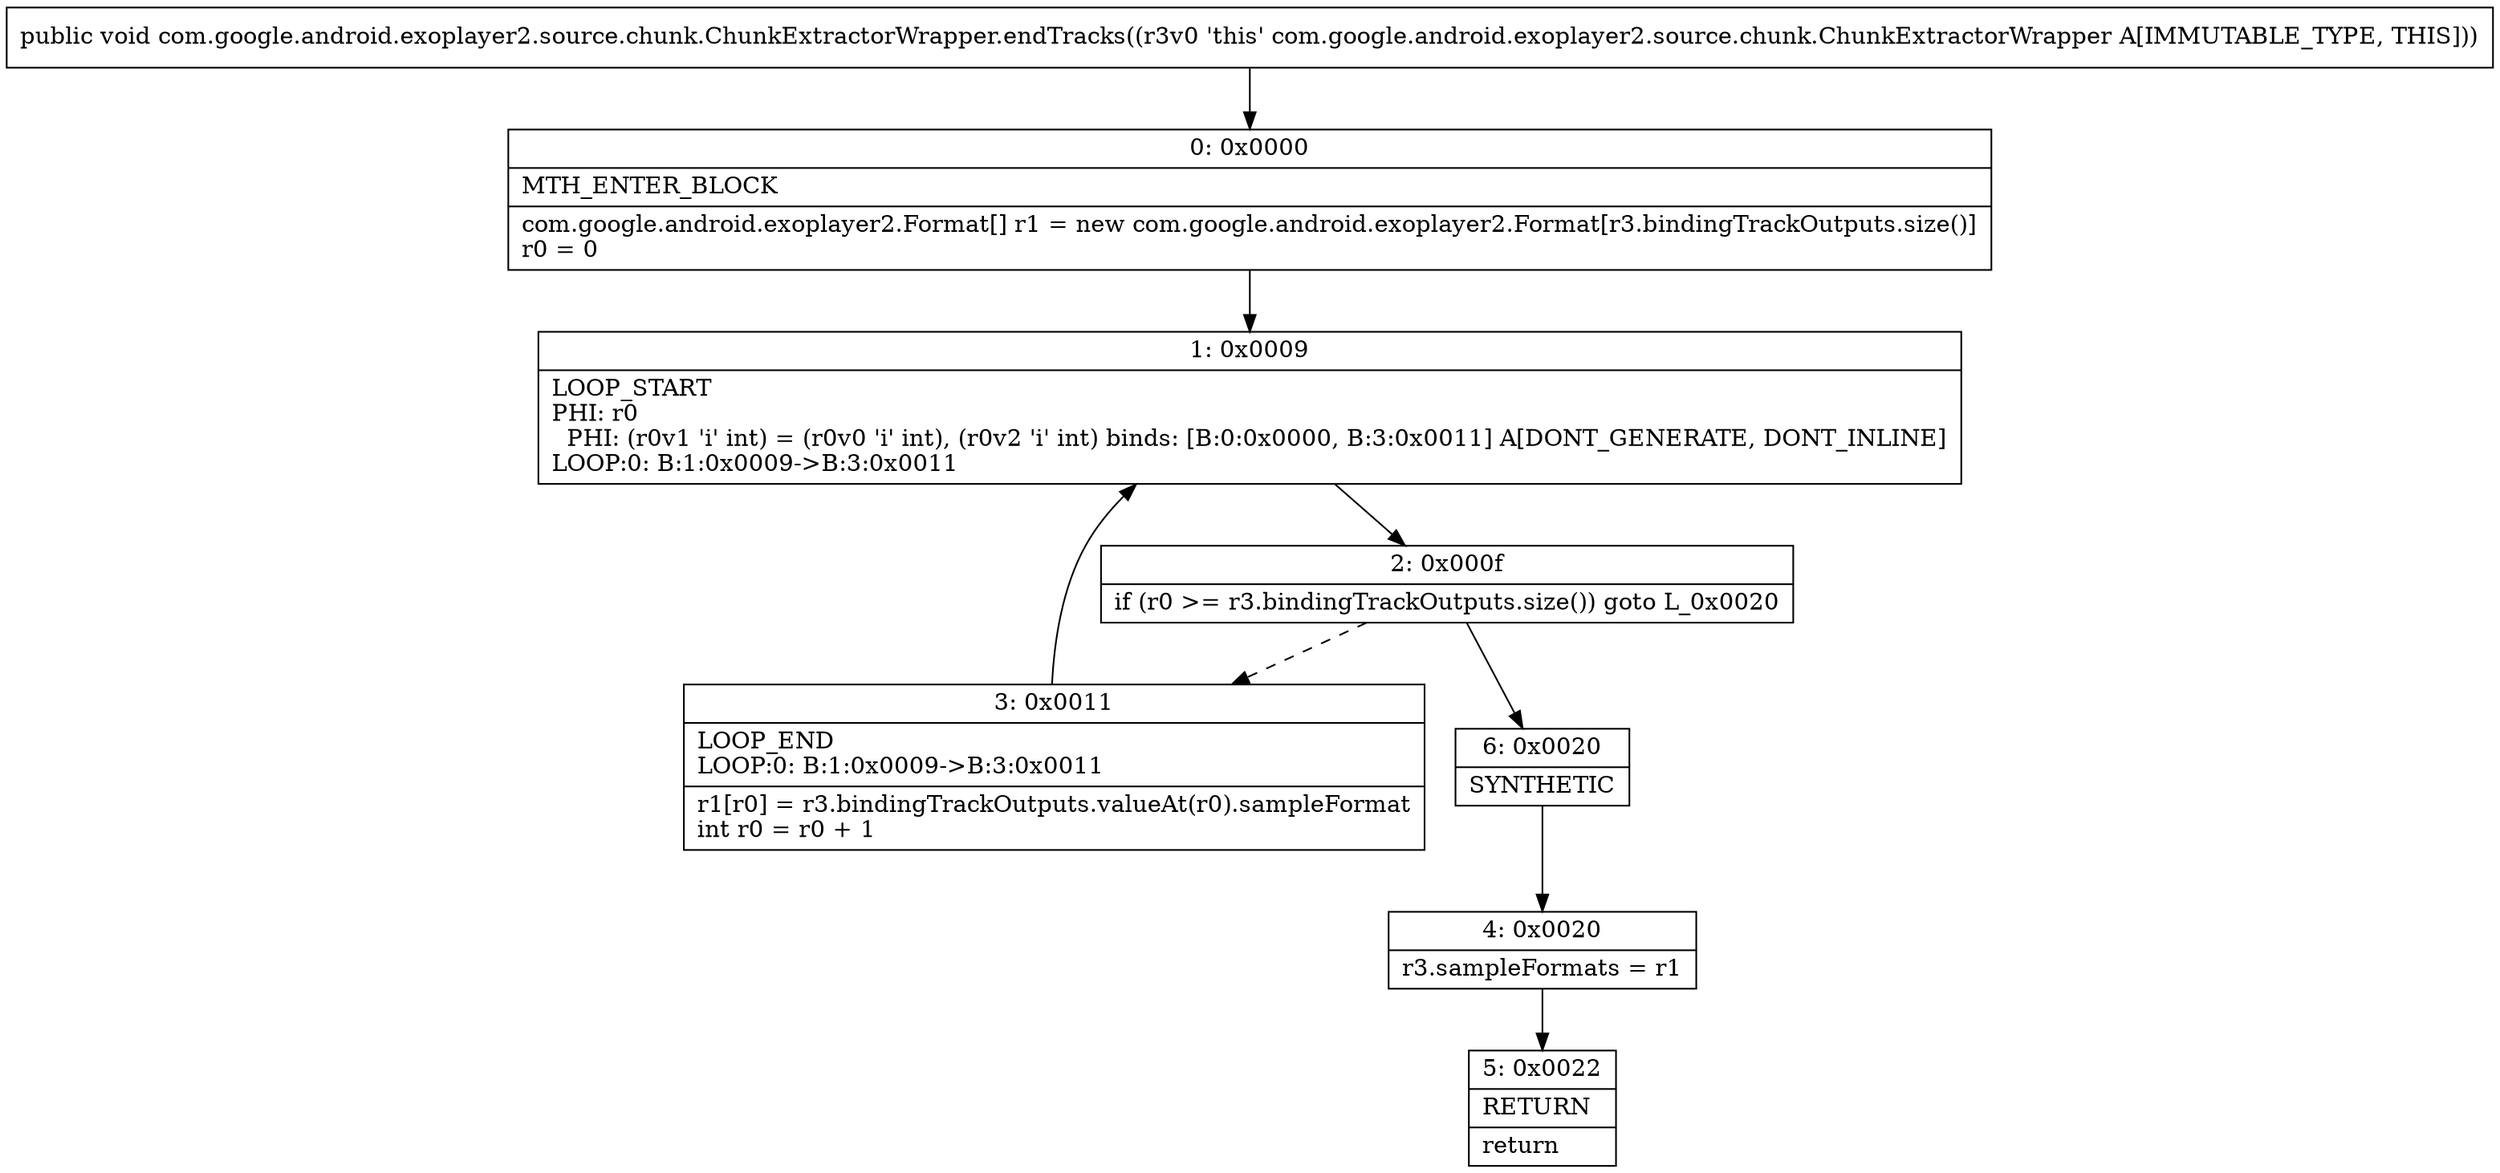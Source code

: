 digraph "CFG forcom.google.android.exoplayer2.source.chunk.ChunkExtractorWrapper.endTracks()V" {
Node_0 [shape=record,label="{0\:\ 0x0000|MTH_ENTER_BLOCK\l|com.google.android.exoplayer2.Format[] r1 = new com.google.android.exoplayer2.Format[r3.bindingTrackOutputs.size()]\lr0 = 0\l}"];
Node_1 [shape=record,label="{1\:\ 0x0009|LOOP_START\lPHI: r0 \l  PHI: (r0v1 'i' int) = (r0v0 'i' int), (r0v2 'i' int) binds: [B:0:0x0000, B:3:0x0011] A[DONT_GENERATE, DONT_INLINE]\lLOOP:0: B:1:0x0009\-\>B:3:0x0011\l}"];
Node_2 [shape=record,label="{2\:\ 0x000f|if (r0 \>= r3.bindingTrackOutputs.size()) goto L_0x0020\l}"];
Node_3 [shape=record,label="{3\:\ 0x0011|LOOP_END\lLOOP:0: B:1:0x0009\-\>B:3:0x0011\l|r1[r0] = r3.bindingTrackOutputs.valueAt(r0).sampleFormat\lint r0 = r0 + 1\l}"];
Node_4 [shape=record,label="{4\:\ 0x0020|r3.sampleFormats = r1\l}"];
Node_5 [shape=record,label="{5\:\ 0x0022|RETURN\l|return\l}"];
Node_6 [shape=record,label="{6\:\ 0x0020|SYNTHETIC\l}"];
MethodNode[shape=record,label="{public void com.google.android.exoplayer2.source.chunk.ChunkExtractorWrapper.endTracks((r3v0 'this' com.google.android.exoplayer2.source.chunk.ChunkExtractorWrapper A[IMMUTABLE_TYPE, THIS])) }"];
MethodNode -> Node_0;
Node_0 -> Node_1;
Node_1 -> Node_2;
Node_2 -> Node_3[style=dashed];
Node_2 -> Node_6;
Node_3 -> Node_1;
Node_4 -> Node_5;
Node_6 -> Node_4;
}

